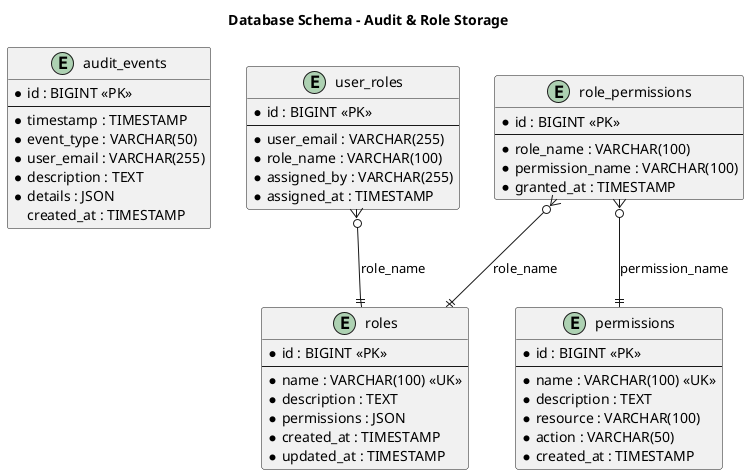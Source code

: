 @startuml database_schema
title Database Schema - Audit & Role Storage

entity "audit_events" {
  * id : BIGINT <<PK>>
  --
  * timestamp : TIMESTAMP
  * event_type : VARCHAR(50)
  * user_email : VARCHAR(255)
  * description : TEXT
  * details : JSON
  created_at : TIMESTAMP
}

entity "roles" {
  * id : BIGINT <<PK>>
  --
  * name : VARCHAR(100) <<UK>>
  * description : TEXT
  * permissions : JSON
  * created_at : TIMESTAMP
  * updated_at : TIMESTAMP
}

entity "user_roles" {
  * id : BIGINT <<PK>>
  --
  * user_email : VARCHAR(255)
  * role_name : VARCHAR(100)
  * assigned_by : VARCHAR(255)
  * assigned_at : TIMESTAMP
}

entity "permissions" {
  * id : BIGINT <<PK>>
  --
  * name : VARCHAR(100) <<UK>>
  * description : TEXT
  * resource : VARCHAR(100)
  * action : VARCHAR(50)
  * created_at : TIMESTAMP
}

entity "role_permissions" {
  * id : BIGINT <<PK>>
  --
  * role_name : VARCHAR(100)
  * permission_name : VARCHAR(100)
  * granted_at : TIMESTAMP
}

' Relationships
user_roles }o--|| roles : role_name
role_permissions }o--|| roles : role_name
role_permissions }o--|| permissions : permission_name

@enduml